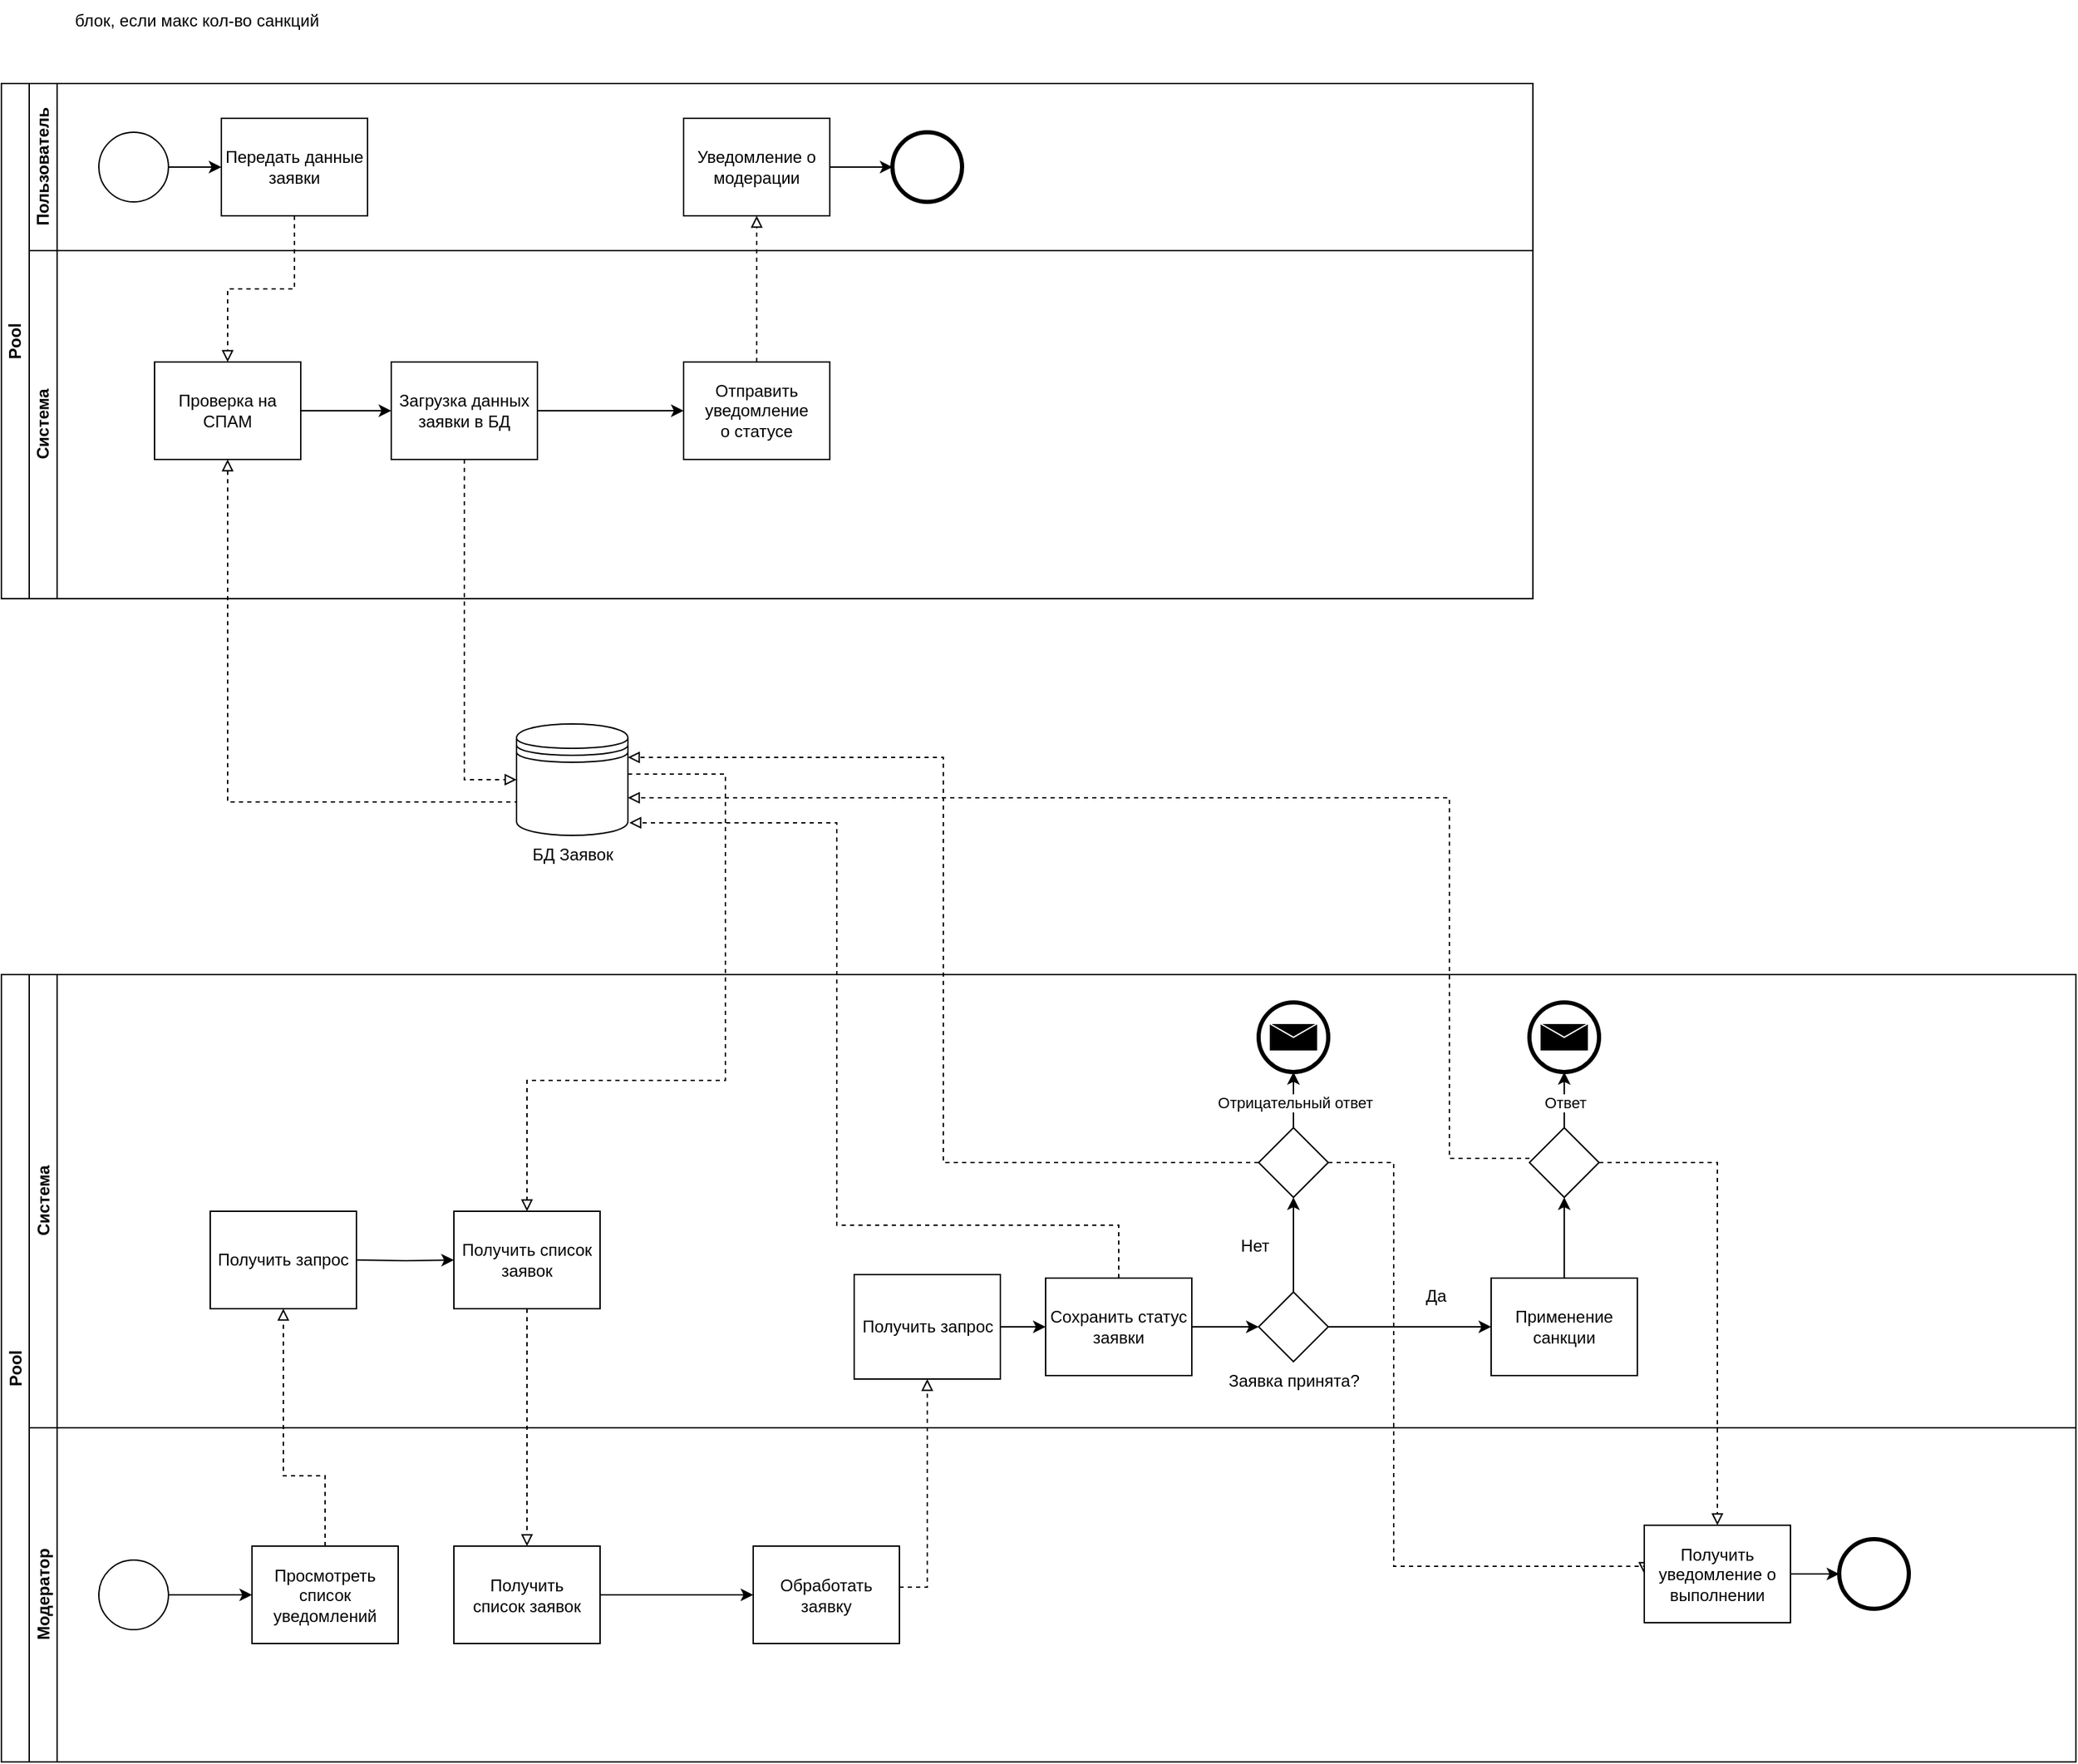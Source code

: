 <mxfile version="26.0.14">
  <diagram name="Page-1" id="xuJHWMlWWYp_0J2oDjBU">
    <mxGraphModel dx="1080" dy="-372" grid="1" gridSize="10" guides="1" tooltips="1" connect="1" arrows="1" fold="1" page="1" pageScale="1" pageWidth="850" pageHeight="1100" math="0" shadow="0">
      <root>
        <mxCell id="0" />
        <mxCell id="1" parent="0" />
        <mxCell id="uRpVUST_856qVsniiKkV-43" value="Pool" style="swimlane;html=1;childLayout=stackLayout;resizeParent=1;resizeParentMax=0;horizontal=0;startSize=20;horizontalStack=0;whiteSpace=wrap;" vertex="1" parent="1">
          <mxGeometry x="610" y="1320" width="1100" height="370" as="geometry" />
        </mxCell>
        <mxCell id="uRpVUST_856qVsniiKkV-44" value="Пользователь" style="swimlane;html=1;startSize=20;horizontal=0;" vertex="1" parent="uRpVUST_856qVsniiKkV-43">
          <mxGeometry x="20" width="1080" height="120" as="geometry" />
        </mxCell>
        <mxCell id="uRpVUST_856qVsniiKkV-47" value="" style="points=[[0.145,0.145,0],[0.5,0,0],[0.855,0.145,0],[1,0.5,0],[0.855,0.855,0],[0.5,1,0],[0.145,0.855,0],[0,0.5,0]];shape=mxgraph.bpmn.event;html=1;verticalLabelPosition=bottom;labelBackgroundColor=#ffffff;verticalAlign=top;align=center;perimeter=ellipsePerimeter;outlineConnect=0;aspect=fixed;outline=standard;symbol=general;" vertex="1" parent="uRpVUST_856qVsniiKkV-44">
          <mxGeometry x="50" y="35" width="50" height="50" as="geometry" />
        </mxCell>
        <mxCell id="uRpVUST_856qVsniiKkV-48" value="Передать данные заявки" style="points=[[0.25,0,0],[0.5,0,0],[0.75,0,0],[1,0.25,0],[1,0.5,0],[1,0.75,0],[0.75,1,0],[0.5,1,0],[0.25,1,0],[0,0.75,0],[0,0.5,0],[0,0.25,0]];shape=mxgraph.bpmn.task2;whiteSpace=wrap;rectStyle=rounded;size=10;html=1;container=1;expand=0;collapsible=0;taskMarker=user;" vertex="1" parent="uRpVUST_856qVsniiKkV-44">
          <mxGeometry x="138" y="25" width="105" height="70" as="geometry" />
        </mxCell>
        <mxCell id="uRpVUST_856qVsniiKkV-49" style="edgeStyle=orthogonalEdgeStyle;rounded=0;orthogonalLoop=1;jettySize=auto;html=1;entryX=0;entryY=0.5;entryDx=0;entryDy=0;entryPerimeter=0;" edge="1" parent="uRpVUST_856qVsniiKkV-44" source="uRpVUST_856qVsniiKkV-47" target="uRpVUST_856qVsniiKkV-48">
          <mxGeometry relative="1" as="geometry" />
        </mxCell>
        <mxCell id="uRpVUST_856qVsniiKkV-89" style="edgeStyle=orthogonalEdgeStyle;rounded=0;orthogonalLoop=1;jettySize=auto;html=1;entryX=0;entryY=0.5;entryDx=0;entryDy=0;entryPerimeter=0;" edge="1" parent="uRpVUST_856qVsniiKkV-44" source="uRpVUST_856qVsniiKkV-73">
          <mxGeometry relative="1" as="geometry">
            <mxPoint x="1010" y="60" as="targetPoint" />
          </mxGeometry>
        </mxCell>
        <mxCell id="uRpVUST_856qVsniiKkV-98" value="Уведомление о модерации" style="points=[[0.25,0,0],[0.5,0,0],[0.75,0,0],[1,0.25,0],[1,0.5,0],[1,0.75,0],[0.75,1,0],[0.5,1,0],[0.25,1,0],[0,0.75,0],[0,0.5,0],[0,0.25,0]];shape=mxgraph.bpmn.task2;whiteSpace=wrap;rectStyle=rounded;size=10;html=1;container=1;expand=0;collapsible=0;taskMarker=receive;" vertex="1" parent="uRpVUST_856qVsniiKkV-44">
          <mxGeometry x="470" y="25" width="105" height="70" as="geometry" />
        </mxCell>
        <mxCell id="uRpVUST_856qVsniiKkV-101" value="" style="points=[[0.145,0.145,0],[0.5,0,0],[0.855,0.145,0],[1,0.5,0],[0.855,0.855,0],[0.5,1,0],[0.145,0.855,0],[0,0.5,0]];shape=mxgraph.bpmn.event;html=1;verticalLabelPosition=bottom;labelBackgroundColor=#ffffff;verticalAlign=top;align=center;perimeter=ellipsePerimeter;outlineConnect=0;aspect=fixed;outline=end;symbol=terminate2;" vertex="1" parent="uRpVUST_856qVsniiKkV-44">
          <mxGeometry x="620" y="35" width="50" height="50" as="geometry" />
        </mxCell>
        <mxCell id="uRpVUST_856qVsniiKkV-102" style="edgeStyle=orthogonalEdgeStyle;rounded=0;orthogonalLoop=1;jettySize=auto;html=1;entryX=0;entryY=0.5;entryDx=0;entryDy=0;entryPerimeter=0;" edge="1" parent="uRpVUST_856qVsniiKkV-44" source="uRpVUST_856qVsniiKkV-98" target="uRpVUST_856qVsniiKkV-101">
          <mxGeometry relative="1" as="geometry" />
        </mxCell>
        <mxCell id="uRpVUST_856qVsniiKkV-53" style="edgeStyle=orthogonalEdgeStyle;rounded=0;orthogonalLoop=1;jettySize=auto;html=1;dashed=1;endArrow=block;endFill=0;entryX=0.5;entryY=0;entryDx=0;entryDy=0;entryPerimeter=0;" edge="1" parent="uRpVUST_856qVsniiKkV-43" source="uRpVUST_856qVsniiKkV-48" target="uRpVUST_856qVsniiKkV-164">
          <mxGeometry relative="1" as="geometry">
            <mxPoint x="140" y="190" as="targetPoint" />
          </mxGeometry>
        </mxCell>
        <mxCell id="uRpVUST_856qVsniiKkV-50" value="Система" style="swimlane;html=1;startSize=20;horizontal=0;" vertex="1" parent="uRpVUST_856qVsniiKkV-43">
          <mxGeometry x="20" y="120" width="1080" height="250" as="geometry" />
        </mxCell>
        <mxCell id="uRpVUST_856qVsniiKkV-52" value="Загрузка данных заявки в БД" style="points=[[0.25,0,0],[0.5,0,0],[0.75,0,0],[1,0.25,0],[1,0.5,0],[1,0.75,0],[0.75,1,0],[0.5,1,0],[0.25,1,0],[0,0.75,0],[0,0.5,0],[0,0.25,0]];shape=mxgraph.bpmn.task2;whiteSpace=wrap;rectStyle=rounded;size=10;html=1;container=1;expand=0;collapsible=0;taskMarker=service;" vertex="1" parent="uRpVUST_856qVsniiKkV-50">
          <mxGeometry x="260" y="80" width="105" height="70" as="geometry" />
        </mxCell>
        <mxCell id="uRpVUST_856qVsniiKkV-60" value="Отправить уведомление&lt;div&gt;о статусе&lt;/div&gt;" style="points=[[0.25,0,0],[0.5,0,0],[0.75,0,0],[1,0.25,0],[1,0.5,0],[1,0.75,0],[0.75,1,0],[0.5,1,0],[0.25,1,0],[0,0.75,0],[0,0.5,0],[0,0.25,0]];shape=mxgraph.bpmn.task2;whiteSpace=wrap;rectStyle=rounded;size=10;html=1;container=1;expand=0;collapsible=0;taskMarker=send;" vertex="1" parent="uRpVUST_856qVsniiKkV-50">
          <mxGeometry x="470" y="80" width="105" height="70" as="geometry" />
        </mxCell>
        <mxCell id="uRpVUST_856qVsniiKkV-165" style="edgeStyle=orthogonalEdgeStyle;rounded=0;orthogonalLoop=1;jettySize=auto;html=1;" edge="1" parent="uRpVUST_856qVsniiKkV-50" source="uRpVUST_856qVsniiKkV-164" target="uRpVUST_856qVsniiKkV-52">
          <mxGeometry relative="1" as="geometry" />
        </mxCell>
        <mxCell id="uRpVUST_856qVsniiKkV-164" value="Проверка на СПАМ" style="points=[[0.25,0,0],[0.5,0,0],[0.75,0,0],[1,0.25,0],[1,0.5,0],[1,0.75,0],[0.75,1,0],[0.5,1,0],[0.25,1,0],[0,0.75,0],[0,0.5,0],[0,0.25,0]];shape=mxgraph.bpmn.task2;whiteSpace=wrap;rectStyle=rounded;size=10;html=1;container=1;expand=0;collapsible=0;taskMarker=service;" vertex="1" parent="uRpVUST_856qVsniiKkV-50">
          <mxGeometry x="90" y="80" width="105" height="70" as="geometry" />
        </mxCell>
        <mxCell id="uRpVUST_856qVsniiKkV-166" style="edgeStyle=orthogonalEdgeStyle;rounded=0;orthogonalLoop=1;jettySize=auto;html=1;entryX=0;entryY=0.5;entryDx=0;entryDy=0;entryPerimeter=0;" edge="1" parent="uRpVUST_856qVsniiKkV-50" source="uRpVUST_856qVsniiKkV-52" target="uRpVUST_856qVsniiKkV-60">
          <mxGeometry relative="1" as="geometry" />
        </mxCell>
        <mxCell id="uRpVUST_856qVsniiKkV-97" value="" style="edgeStyle=orthogonalEdgeStyle;rounded=0;orthogonalLoop=1;jettySize=auto;html=1;entryX=0.5;entryY=1;entryDx=0;entryDy=0;entryPerimeter=0;dashed=1;endArrow=block;endFill=0;" edge="1" parent="uRpVUST_856qVsniiKkV-43" source="uRpVUST_856qVsniiKkV-60" target="uRpVUST_856qVsniiKkV-98">
          <mxGeometry relative="1" as="geometry" />
        </mxCell>
        <mxCell id="uRpVUST_856qVsniiKkV-54" value="БД Заявок" style="shape=datastore;html=1;labelPosition=center;verticalLabelPosition=bottom;align=center;verticalAlign=top;" vertex="1" parent="1">
          <mxGeometry x="980" y="1780" width="80" height="80" as="geometry" />
        </mxCell>
        <mxCell id="uRpVUST_856qVsniiKkV-58" style="edgeStyle=orthogonalEdgeStyle;rounded=0;orthogonalLoop=1;jettySize=auto;html=1;entryX=0;entryY=0.5;entryDx=0;entryDy=0;dashed=1;endArrow=block;endFill=0;" edge="1" parent="1" source="uRpVUST_856qVsniiKkV-52" target="uRpVUST_856qVsniiKkV-54">
          <mxGeometry relative="1" as="geometry" />
        </mxCell>
        <mxCell id="uRpVUST_856qVsniiKkV-103" value="Pool" style="swimlane;html=1;childLayout=stackLayout;resizeParent=1;resizeParentMax=0;horizontal=0;startSize=20;horizontalStack=0;whiteSpace=wrap;" vertex="1" parent="1">
          <mxGeometry x="610" y="1960" width="1490" height="565.5" as="geometry" />
        </mxCell>
        <mxCell id="uRpVUST_856qVsniiKkV-198" style="edgeStyle=orthogonalEdgeStyle;rounded=0;orthogonalLoop=1;jettySize=auto;html=1;entryX=0.5;entryY=1;entryDx=0;entryDy=0;entryPerimeter=0;dashed=1;endArrow=block;endFill=0;" edge="1" parent="uRpVUST_856qVsniiKkV-103" source="uRpVUST_856qVsniiKkV-193">
          <mxGeometry relative="1" as="geometry">
            <mxPoint x="202.5" y="240" as="targetPoint" />
            <Array as="points">
              <mxPoint x="233" y="360" />
              <mxPoint x="203" y="360" />
            </Array>
          </mxGeometry>
        </mxCell>
        <mxCell id="uRpVUST_856qVsniiKkV-202" style="edgeStyle=orthogonalEdgeStyle;rounded=0;orthogonalLoop=1;jettySize=auto;html=1;entryX=0.5;entryY=0;entryDx=0;entryDy=0;entryPerimeter=0;dashed=1;endArrow=block;endFill=0;" edge="1" parent="uRpVUST_856qVsniiKkV-103" source="uRpVUST_856qVsniiKkV-195" target="uRpVUST_856qVsniiKkV-65">
          <mxGeometry relative="1" as="geometry" />
        </mxCell>
        <mxCell id="uRpVUST_856qVsniiKkV-120" value="Система" style="swimlane;html=1;startSize=20;horizontal=0;" vertex="1" parent="uRpVUST_856qVsniiKkV-103">
          <mxGeometry x="20" width="1470" height="325.5" as="geometry" />
        </mxCell>
        <mxCell id="uRpVUST_856qVsniiKkV-83" value="Применение санкции" style="points=[[0.25,0,0],[0.5,0,0],[0.75,0,0],[1,0.25,0],[1,0.5,0],[1,0.75,0],[0.75,1,0],[0.5,1,0],[0.25,1,0],[0,0.75,0],[0,0.5,0],[0,0.25,0]];shape=mxgraph.bpmn.task2;whiteSpace=wrap;rectStyle=rounded;size=10;html=1;container=1;expand=0;collapsible=0;taskMarker=service;" vertex="1" parent="uRpVUST_856qVsniiKkV-120">
          <mxGeometry x="1050" y="218" width="105" height="70" as="geometry" />
        </mxCell>
        <mxCell id="uRpVUST_856qVsniiKkV-69" value="Заявка принята?" style="points=[[0.25,0.25,0],[0.5,0,0],[0.75,0.25,0],[1,0.5,0],[0.75,0.75,0],[0.5,1,0],[0.25,0.75,0],[0,0.5,0]];shape=mxgraph.bpmn.gateway2;html=1;verticalLabelPosition=bottom;labelBackgroundColor=#ffffff;verticalAlign=top;align=center;perimeter=rhombusPerimeter;outlineConnect=0;outline=none;symbol=none;" vertex="1" parent="uRpVUST_856qVsniiKkV-120">
          <mxGeometry x="883" y="228" width="50" height="50" as="geometry" />
        </mxCell>
        <mxCell id="uRpVUST_856qVsniiKkV-77" value="Да" style="text;html=1;align=center;verticalAlign=middle;resizable=0;points=[];autosize=1;strokeColor=none;fillColor=none;" vertex="1" parent="uRpVUST_856qVsniiKkV-120">
          <mxGeometry x="990" y="215.5" width="40" height="30" as="geometry" />
        </mxCell>
        <mxCell id="uRpVUST_856qVsniiKkV-74" value="Нет" style="text;html=1;align=center;verticalAlign=middle;resizable=0;points=[];autosize=1;strokeColor=none;fillColor=none;" vertex="1" parent="uRpVUST_856qVsniiKkV-120">
          <mxGeometry x="860" y="180" width="40" height="30" as="geometry" />
        </mxCell>
        <mxCell id="uRpVUST_856qVsniiKkV-148" value="Получить запрос" style="points=[[0.25,0,0],[0.5,0,0],[0.75,0,0],[1,0.25,0],[1,0.5,0],[1,0.75,0],[0.75,1,0],[0.5,1,0],[0.25,1,0],[0,0.75,0],[0,0.5,0],[0,0.25,0]];shape=mxgraph.bpmn.task2;whiteSpace=wrap;rectStyle=rounded;size=10;html=1;container=1;expand=0;collapsible=0;taskMarker=send;" vertex="1" parent="uRpVUST_856qVsniiKkV-120">
          <mxGeometry x="592.5" y="215.5" width="105" height="75" as="geometry" />
        </mxCell>
        <mxCell id="uRpVUST_856qVsniiKkV-153" value="" style="points=[[0.145,0.145,0],[0.5,0,0],[0.855,0.145,0],[1,0.5,0],[0.855,0.855,0],[0.5,1,0],[0.145,0.855,0],[0,0.5,0]];shape=mxgraph.bpmn.event;html=1;verticalLabelPosition=bottom;labelBackgroundColor=#ffffff;verticalAlign=top;align=center;perimeter=ellipsePerimeter;outlineConnect=0;aspect=fixed;outline=end;symbol=message;" vertex="1" parent="uRpVUST_856qVsniiKkV-120">
          <mxGeometry x="1077.5" y="20" width="50" height="50" as="geometry" />
        </mxCell>
        <mxCell id="uRpVUST_856qVsniiKkV-195" value="Получить список заявок" style="points=[[0.25,0,0],[0.5,0,0],[0.75,0,0],[1,0.25,0],[1,0.5,0],[1,0.75,0],[0.75,1,0],[0.5,1,0],[0.25,1,0],[0,0.75,0],[0,0.5,0],[0,0.25,0]];shape=mxgraph.bpmn.task2;whiteSpace=wrap;rectStyle=rounded;size=10;html=1;container=1;expand=0;collapsible=0;taskMarker=service;" vertex="1" parent="uRpVUST_856qVsniiKkV-120">
          <mxGeometry x="305" y="170" width="105" height="70" as="geometry" />
        </mxCell>
        <mxCell id="uRpVUST_856qVsniiKkV-201" style="edgeStyle=orthogonalEdgeStyle;rounded=0;orthogonalLoop=1;jettySize=auto;html=1;entryX=0;entryY=0.5;entryDx=0;entryDy=0;entryPerimeter=0;" edge="1" parent="uRpVUST_856qVsniiKkV-120" target="uRpVUST_856qVsniiKkV-195">
          <mxGeometry relative="1" as="geometry">
            <mxPoint x="235" y="205" as="sourcePoint" />
          </mxGeometry>
        </mxCell>
        <mxCell id="uRpVUST_856qVsniiKkV-205" value="" style="points=[[0.25,0.25,0],[0.5,0,0],[0.75,0.25,0],[1,0.5,0],[0.75,0.75,0],[0.5,1,0],[0.25,0.75,0],[0,0.5,0]];shape=mxgraph.bpmn.gateway2;html=1;verticalLabelPosition=bottom;labelBackgroundColor=#ffffff;verticalAlign=top;align=center;perimeter=rhombusPerimeter;outlineConnect=0;outline=none;symbol=none;" vertex="1" parent="uRpVUST_856qVsniiKkV-120">
          <mxGeometry x="883" y="110" width="50" height="50" as="geometry" />
        </mxCell>
        <mxCell id="uRpVUST_856qVsniiKkV-207" style="edgeStyle=orthogonalEdgeStyle;rounded=0;orthogonalLoop=1;jettySize=auto;html=1;entryX=0.5;entryY=1;entryDx=0;entryDy=0;entryPerimeter=0;" edge="1" parent="uRpVUST_856qVsniiKkV-120" source="uRpVUST_856qVsniiKkV-69" target="uRpVUST_856qVsniiKkV-205">
          <mxGeometry relative="1" as="geometry" />
        </mxCell>
        <mxCell id="uRpVUST_856qVsniiKkV-150" value="" style="points=[[0.145,0.145,0],[0.5,0,0],[0.855,0.145,0],[1,0.5,0],[0.855,0.855,0],[0.5,1,0],[0.145,0.855,0],[0,0.5,0]];shape=mxgraph.bpmn.event;html=1;verticalLabelPosition=bottom;labelBackgroundColor=#ffffff;verticalAlign=top;align=center;perimeter=ellipsePerimeter;outlineConnect=0;aspect=fixed;outline=end;symbol=message;" vertex="1" parent="uRpVUST_856qVsniiKkV-120">
          <mxGeometry x="883" y="20" width="50" height="50" as="geometry" />
        </mxCell>
        <mxCell id="uRpVUST_856qVsniiKkV-209" style="edgeStyle=orthogonalEdgeStyle;rounded=0;orthogonalLoop=1;jettySize=auto;html=1;entryX=0.5;entryY=1;entryDx=0;entryDy=0;entryPerimeter=0;" edge="1" parent="uRpVUST_856qVsniiKkV-120" source="uRpVUST_856qVsniiKkV-205" target="uRpVUST_856qVsniiKkV-150">
          <mxGeometry relative="1" as="geometry" />
        </mxCell>
        <mxCell id="uRpVUST_856qVsniiKkV-211" value="Отрицательный ответ" style="edgeLabel;html=1;align=center;verticalAlign=middle;resizable=0;points=[];" vertex="1" connectable="0" parent="uRpVUST_856qVsniiKkV-209">
          <mxGeometry x="-0.108" y="-1" relative="1" as="geometry">
            <mxPoint as="offset" />
          </mxGeometry>
        </mxCell>
        <mxCell id="uRpVUST_856qVsniiKkV-213" style="edgeStyle=orthogonalEdgeStyle;rounded=0;orthogonalLoop=1;jettySize=auto;html=1;entryX=0;entryY=0.5;entryDx=0;entryDy=0;entryPerimeter=0;" edge="1" parent="uRpVUST_856qVsniiKkV-120" source="uRpVUST_856qVsniiKkV-69" target="uRpVUST_856qVsniiKkV-83">
          <mxGeometry relative="1" as="geometry" />
        </mxCell>
        <mxCell id="uRpVUST_856qVsniiKkV-214" value="" style="points=[[0.25,0.25,0],[0.5,0,0],[0.75,0.25,0],[1,0.5,0],[0.75,0.75,0],[0.5,1,0],[0.25,0.75,0],[0,0.5,0]];shape=mxgraph.bpmn.gateway2;html=1;verticalLabelPosition=bottom;labelBackgroundColor=#ffffff;verticalAlign=top;align=center;perimeter=rhombusPerimeter;outlineConnect=0;outline=none;symbol=none;" vertex="1" parent="uRpVUST_856qVsniiKkV-120">
          <mxGeometry x="1077.5" y="110" width="50" height="50" as="geometry" />
        </mxCell>
        <mxCell id="uRpVUST_856qVsniiKkV-215" style="edgeStyle=orthogonalEdgeStyle;rounded=0;orthogonalLoop=1;jettySize=auto;html=1;entryX=0.5;entryY=1;entryDx=0;entryDy=0;entryPerimeter=0;" edge="1" parent="uRpVUST_856qVsniiKkV-120" source="uRpVUST_856qVsniiKkV-83" target="uRpVUST_856qVsniiKkV-214">
          <mxGeometry relative="1" as="geometry" />
        </mxCell>
        <mxCell id="uRpVUST_856qVsniiKkV-218" style="edgeStyle=orthogonalEdgeStyle;rounded=0;orthogonalLoop=1;jettySize=auto;html=1;entryX=0.5;entryY=1;entryDx=0;entryDy=0;entryPerimeter=0;" edge="1" parent="uRpVUST_856qVsniiKkV-120" source="uRpVUST_856qVsniiKkV-214" target="uRpVUST_856qVsniiKkV-153">
          <mxGeometry relative="1" as="geometry" />
        </mxCell>
        <mxCell id="uRpVUST_856qVsniiKkV-219" value="Ответ" style="edgeLabel;html=1;align=center;verticalAlign=middle;resizable=0;points=[];" vertex="1" connectable="0" parent="uRpVUST_856qVsniiKkV-218">
          <mxGeometry x="-0.082" relative="1" as="geometry">
            <mxPoint as="offset" />
          </mxGeometry>
        </mxCell>
        <mxCell id="uRpVUST_856qVsniiKkV-222" value="Получить запрос" style="points=[[0.25,0,0],[0.5,0,0],[0.75,0,0],[1,0.25,0],[1,0.5,0],[1,0.75,0],[0.75,1,0],[0.5,1,0],[0.25,1,0],[0,0.75,0],[0,0.5,0],[0,0.25,0]];shape=mxgraph.bpmn.task2;whiteSpace=wrap;rectStyle=rounded;size=10;html=1;container=1;expand=0;collapsible=0;taskMarker=receive;" vertex="1" parent="uRpVUST_856qVsniiKkV-120">
          <mxGeometry x="130" y="170" width="105" height="70" as="geometry" />
        </mxCell>
        <mxCell id="uRpVUST_856qVsniiKkV-227" style="edgeStyle=orthogonalEdgeStyle;rounded=0;orthogonalLoop=1;jettySize=auto;html=1;entryX=0;entryY=0.5;entryDx=0;entryDy=0;entryPerimeter=0;" edge="1" parent="uRpVUST_856qVsniiKkV-120" source="uRpVUST_856qVsniiKkV-225" target="uRpVUST_856qVsniiKkV-69">
          <mxGeometry relative="1" as="geometry">
            <mxPoint x="880" y="253" as="targetPoint" />
          </mxGeometry>
        </mxCell>
        <mxCell id="uRpVUST_856qVsniiKkV-225" value="Сохранить статус заявки" style="points=[[0.25,0,0],[0.5,0,0],[0.75,0,0],[1,0.25,0],[1,0.5,0],[1,0.75,0],[0.75,1,0],[0.5,1,0],[0.25,1,0],[0,0.75,0],[0,0.5,0],[0,0.25,0]];shape=mxgraph.bpmn.task2;whiteSpace=wrap;rectStyle=rounded;size=10;html=1;container=1;expand=0;collapsible=0;taskMarker=service;" vertex="1" parent="uRpVUST_856qVsniiKkV-120">
          <mxGeometry x="730" y="218" width="105" height="70" as="geometry" />
        </mxCell>
        <mxCell id="uRpVUST_856qVsniiKkV-226" style="edgeStyle=orthogonalEdgeStyle;rounded=0;orthogonalLoop=1;jettySize=auto;html=1;entryX=0;entryY=0.5;entryDx=0;entryDy=0;entryPerimeter=0;" edge="1" parent="uRpVUST_856qVsniiKkV-120" source="uRpVUST_856qVsniiKkV-148" target="uRpVUST_856qVsniiKkV-225">
          <mxGeometry relative="1" as="geometry" />
        </mxCell>
        <mxCell id="uRpVUST_856qVsniiKkV-204" style="edgeStyle=orthogonalEdgeStyle;rounded=0;orthogonalLoop=1;jettySize=auto;html=1;dashed=1;endArrow=block;endFill=0;entryX=0.5;entryY=1;entryDx=0;entryDy=0;entryPerimeter=0;" edge="1" parent="uRpVUST_856qVsniiKkV-103" source="uRpVUST_856qVsniiKkV-145" target="uRpVUST_856qVsniiKkV-148">
          <mxGeometry relative="1" as="geometry">
            <mxPoint x="800" y="290" as="targetPoint" />
            <Array as="points">
              <mxPoint x="665" y="440" />
            </Array>
          </mxGeometry>
        </mxCell>
        <mxCell id="uRpVUST_856qVsniiKkV-212" style="edgeStyle=orthogonalEdgeStyle;rounded=0;orthogonalLoop=1;jettySize=auto;html=1;entryX=0;entryY=0.5;entryDx=0;entryDy=0;entryPerimeter=0;dashed=1;endArrow=block;endFill=0;" edge="1" parent="uRpVUST_856qVsniiKkV-103" source="uRpVUST_856qVsniiKkV-205" target="uRpVUST_856qVsniiKkV-156">
          <mxGeometry relative="1" as="geometry">
            <Array as="points">
              <mxPoint x="1000" y="135" />
              <mxPoint x="1000" y="425" />
            </Array>
          </mxGeometry>
        </mxCell>
        <mxCell id="uRpVUST_856qVsniiKkV-217" style="edgeStyle=orthogonalEdgeStyle;rounded=0;orthogonalLoop=1;jettySize=auto;html=1;dashed=1;endArrow=block;endFill=0;entryX=0.5;entryY=0;entryDx=0;entryDy=0;entryPerimeter=0;" edge="1" parent="uRpVUST_856qVsniiKkV-103" source="uRpVUST_856qVsniiKkV-214" target="uRpVUST_856qVsniiKkV-156">
          <mxGeometry relative="1" as="geometry">
            <mxPoint x="1233" y="340" as="targetPoint" />
            <Array as="points">
              <mxPoint x="1233" y="135" />
            </Array>
          </mxGeometry>
        </mxCell>
        <mxCell id="uRpVUST_856qVsniiKkV-130" value="Модератор" style="swimlane;html=1;startSize=20;horizontal=0;" vertex="1" parent="uRpVUST_856qVsniiKkV-103">
          <mxGeometry x="20" y="325.5" width="1470" height="240" as="geometry" />
        </mxCell>
        <mxCell id="uRpVUST_856qVsniiKkV-193" value="Просмотреть список уведомлений" style="points=[[0.25,0,0],[0.5,0,0],[0.75,0,0],[1,0.25,0],[1,0.5,0],[1,0.75,0],[0.75,1,0],[0.5,1,0],[0.25,1,0],[0,0.75,0],[0,0.5,0],[0,0.25,0]];shape=mxgraph.bpmn.task2;whiteSpace=wrap;rectStyle=rounded;size=10;html=1;container=1;expand=0;collapsible=0;taskMarker=user;" vertex="1" parent="uRpVUST_856qVsniiKkV-130">
          <mxGeometry x="160" y="85" width="105" height="70" as="geometry" />
        </mxCell>
        <mxCell id="uRpVUST_856qVsniiKkV-65" value="Получить&lt;div&gt;список заявок&lt;/div&gt;" style="points=[[0.25,0,0],[0.5,0,0],[0.75,0,0],[1,0.25,0],[1,0.5,0],[1,0.75,0],[0.75,1,0],[0.5,1,0],[0.25,1,0],[0,0.75,0],[0,0.5,0],[0,0.25,0]];shape=mxgraph.bpmn.task2;whiteSpace=wrap;rectStyle=rounded;size=10;html=1;container=1;expand=0;collapsible=0;taskMarker=receive;" vertex="1" parent="uRpVUST_856qVsniiKkV-130">
          <mxGeometry x="305" y="85" width="105" height="70" as="geometry" />
        </mxCell>
        <mxCell id="uRpVUST_856qVsniiKkV-145" value="Обработать заявку" style="points=[[0.25,0,0],[0.5,0,0],[0.75,0,0],[1,0.25,0],[1,0.5,0],[1,0.75,0],[0.75,1,0],[0.5,1,0],[0.25,1,0],[0,0.75,0],[0,0.5,0],[0,0.25,0]];shape=mxgraph.bpmn.task2;whiteSpace=wrap;rectStyle=rounded;size=10;html=1;container=1;expand=0;collapsible=0;taskMarker=user;" vertex="1" parent="uRpVUST_856qVsniiKkV-130">
          <mxGeometry x="520" y="85" width="105" height="70" as="geometry" />
        </mxCell>
        <mxCell id="uRpVUST_856qVsniiKkV-68" style="edgeStyle=orthogonalEdgeStyle;rounded=0;orthogonalLoop=1;jettySize=auto;html=1;entryX=0;entryY=0.5;entryDx=0;entryDy=0;entryPerimeter=0;" edge="1" parent="uRpVUST_856qVsniiKkV-130" source="uRpVUST_856qVsniiKkV-65" target="uRpVUST_856qVsniiKkV-145">
          <mxGeometry relative="1" as="geometry">
            <mxPoint x="460" y="120" as="targetPoint" />
          </mxGeometry>
        </mxCell>
        <mxCell id="uRpVUST_856qVsniiKkV-156" value="Получить уведомление о выполнении" style="points=[[0.25,0,0],[0.5,0,0],[0.75,0,0],[1,0.25,0],[1,0.5,0],[1,0.75,0],[0.75,1,0],[0.5,1,0],[0.25,1,0],[0,0.75,0],[0,0.5,0],[0,0.25,0]];shape=mxgraph.bpmn.task2;whiteSpace=wrap;rectStyle=rounded;size=10;html=1;container=1;expand=0;collapsible=0;taskMarker=receive;" vertex="1" parent="uRpVUST_856qVsniiKkV-130">
          <mxGeometry x="1160" y="70" width="105" height="70" as="geometry" />
        </mxCell>
        <mxCell id="uRpVUST_856qVsniiKkV-158" value="" style="points=[[0.145,0.145,0],[0.5,0,0],[0.855,0.145,0],[1,0.5,0],[0.855,0.855,0],[0.5,1,0],[0.145,0.855,0],[0,0.5,0]];shape=mxgraph.bpmn.event;html=1;verticalLabelPosition=bottom;labelBackgroundColor=#ffffff;verticalAlign=top;align=center;perimeter=ellipsePerimeter;outlineConnect=0;aspect=fixed;outline=end;symbol=terminate2;" vertex="1" parent="uRpVUST_856qVsniiKkV-130">
          <mxGeometry x="1300" y="80" width="50" height="50" as="geometry" />
        </mxCell>
        <mxCell id="uRpVUST_856qVsniiKkV-159" style="edgeStyle=orthogonalEdgeStyle;rounded=0;orthogonalLoop=1;jettySize=auto;html=1;entryX=0;entryY=0.5;entryDx=0;entryDy=0;entryPerimeter=0;" edge="1" parent="uRpVUST_856qVsniiKkV-130" source="uRpVUST_856qVsniiKkV-156" target="uRpVUST_856qVsniiKkV-158">
          <mxGeometry relative="1" as="geometry" />
        </mxCell>
        <mxCell id="uRpVUST_856qVsniiKkV-223" value="" style="points=[[0.145,0.145,0],[0.5,0,0],[0.855,0.145,0],[1,0.5,0],[0.855,0.855,0],[0.5,1,0],[0.145,0.855,0],[0,0.5,0]];shape=mxgraph.bpmn.event;html=1;verticalLabelPosition=bottom;labelBackgroundColor=#ffffff;verticalAlign=top;align=center;perimeter=ellipsePerimeter;outlineConnect=0;aspect=fixed;outline=standard;symbol=general;" vertex="1" parent="uRpVUST_856qVsniiKkV-130">
          <mxGeometry x="50" y="95" width="50" height="50" as="geometry" />
        </mxCell>
        <mxCell id="uRpVUST_856qVsniiKkV-224" style="edgeStyle=orthogonalEdgeStyle;rounded=0;orthogonalLoop=1;jettySize=auto;html=1;entryX=0;entryY=0.5;entryDx=0;entryDy=0;entryPerimeter=0;" edge="1" parent="uRpVUST_856qVsniiKkV-130" source="uRpVUST_856qVsniiKkV-223" target="uRpVUST_856qVsniiKkV-193">
          <mxGeometry relative="1" as="geometry" />
        </mxCell>
        <mxCell id="uRpVUST_856qVsniiKkV-162" value="блок, если макс кол-во санкций" style="text;html=1;align=center;verticalAlign=middle;resizable=0;points=[];autosize=1;strokeColor=none;fillColor=none;" vertex="1" parent="1">
          <mxGeometry x="650" y="1260" width="200" height="30" as="geometry" />
        </mxCell>
        <mxCell id="uRpVUST_856qVsniiKkV-196" style="edgeStyle=orthogonalEdgeStyle;rounded=0;orthogonalLoop=1;jettySize=auto;html=1;endArrow=block;endFill=0;dashed=1;entryX=0.5;entryY=0;entryDx=0;entryDy=0;entryPerimeter=0;" edge="1" parent="1" target="uRpVUST_856qVsniiKkV-195">
          <mxGeometry relative="1" as="geometry">
            <mxPoint x="1060" y="1816.026" as="sourcePoint" />
            <mxPoint x="987.5" y="2126" as="targetPoint" />
            <Array as="points">
              <mxPoint x="1130" y="1816" />
              <mxPoint x="1130" y="2036" />
              <mxPoint x="987" y="2036" />
            </Array>
          </mxGeometry>
        </mxCell>
        <mxCell id="uRpVUST_856qVsniiKkV-208" style="edgeStyle=orthogonalEdgeStyle;rounded=0;orthogonalLoop=1;jettySize=auto;html=1;entryX=1;entryY=0.3;entryDx=0;entryDy=0;endArrow=block;endFill=0;dashed=1;" edge="1" parent="1" source="uRpVUST_856qVsniiKkV-205" target="uRpVUST_856qVsniiKkV-54">
          <mxGeometry relative="1" as="geometry" />
        </mxCell>
        <mxCell id="uRpVUST_856qVsniiKkV-220" style="edgeStyle=orthogonalEdgeStyle;rounded=0;orthogonalLoop=1;jettySize=auto;html=1;dashed=1;endArrow=block;endFill=0;" edge="1" parent="1">
          <mxGeometry relative="1" as="geometry">
            <mxPoint x="1707.5" y="2092" as="sourcePoint" />
            <mxPoint x="1060" y="1833" as="targetPoint" />
            <Array as="points">
              <mxPoint x="1650" y="2092" />
              <mxPoint x="1650" y="1833" />
            </Array>
          </mxGeometry>
        </mxCell>
        <mxCell id="uRpVUST_856qVsniiKkV-221" style="edgeStyle=orthogonalEdgeStyle;rounded=0;orthogonalLoop=1;jettySize=auto;html=1;entryX=0;entryY=0.7;entryDx=0;entryDy=0;dashed=1;endArrow=none;endFill=0;startArrow=block;startFill=0;" edge="1" parent="1" source="uRpVUST_856qVsniiKkV-164" target="uRpVUST_856qVsniiKkV-54">
          <mxGeometry relative="1" as="geometry">
            <Array as="points">
              <mxPoint x="773" y="1836" />
            </Array>
          </mxGeometry>
        </mxCell>
        <mxCell id="uRpVUST_856qVsniiKkV-229" style="edgeStyle=orthogonalEdgeStyle;rounded=0;orthogonalLoop=1;jettySize=auto;html=1;entryX=1.013;entryY=0.887;entryDx=0;entryDy=0;entryPerimeter=0;dashed=1;endArrow=block;endFill=0;" edge="1" parent="1" source="uRpVUST_856qVsniiKkV-225" target="uRpVUST_856qVsniiKkV-54">
          <mxGeometry relative="1" as="geometry">
            <Array as="points">
              <mxPoint x="1412" y="2140" />
              <mxPoint x="1210" y="2140" />
              <mxPoint x="1210" y="1851" />
            </Array>
          </mxGeometry>
        </mxCell>
      </root>
    </mxGraphModel>
  </diagram>
</mxfile>
